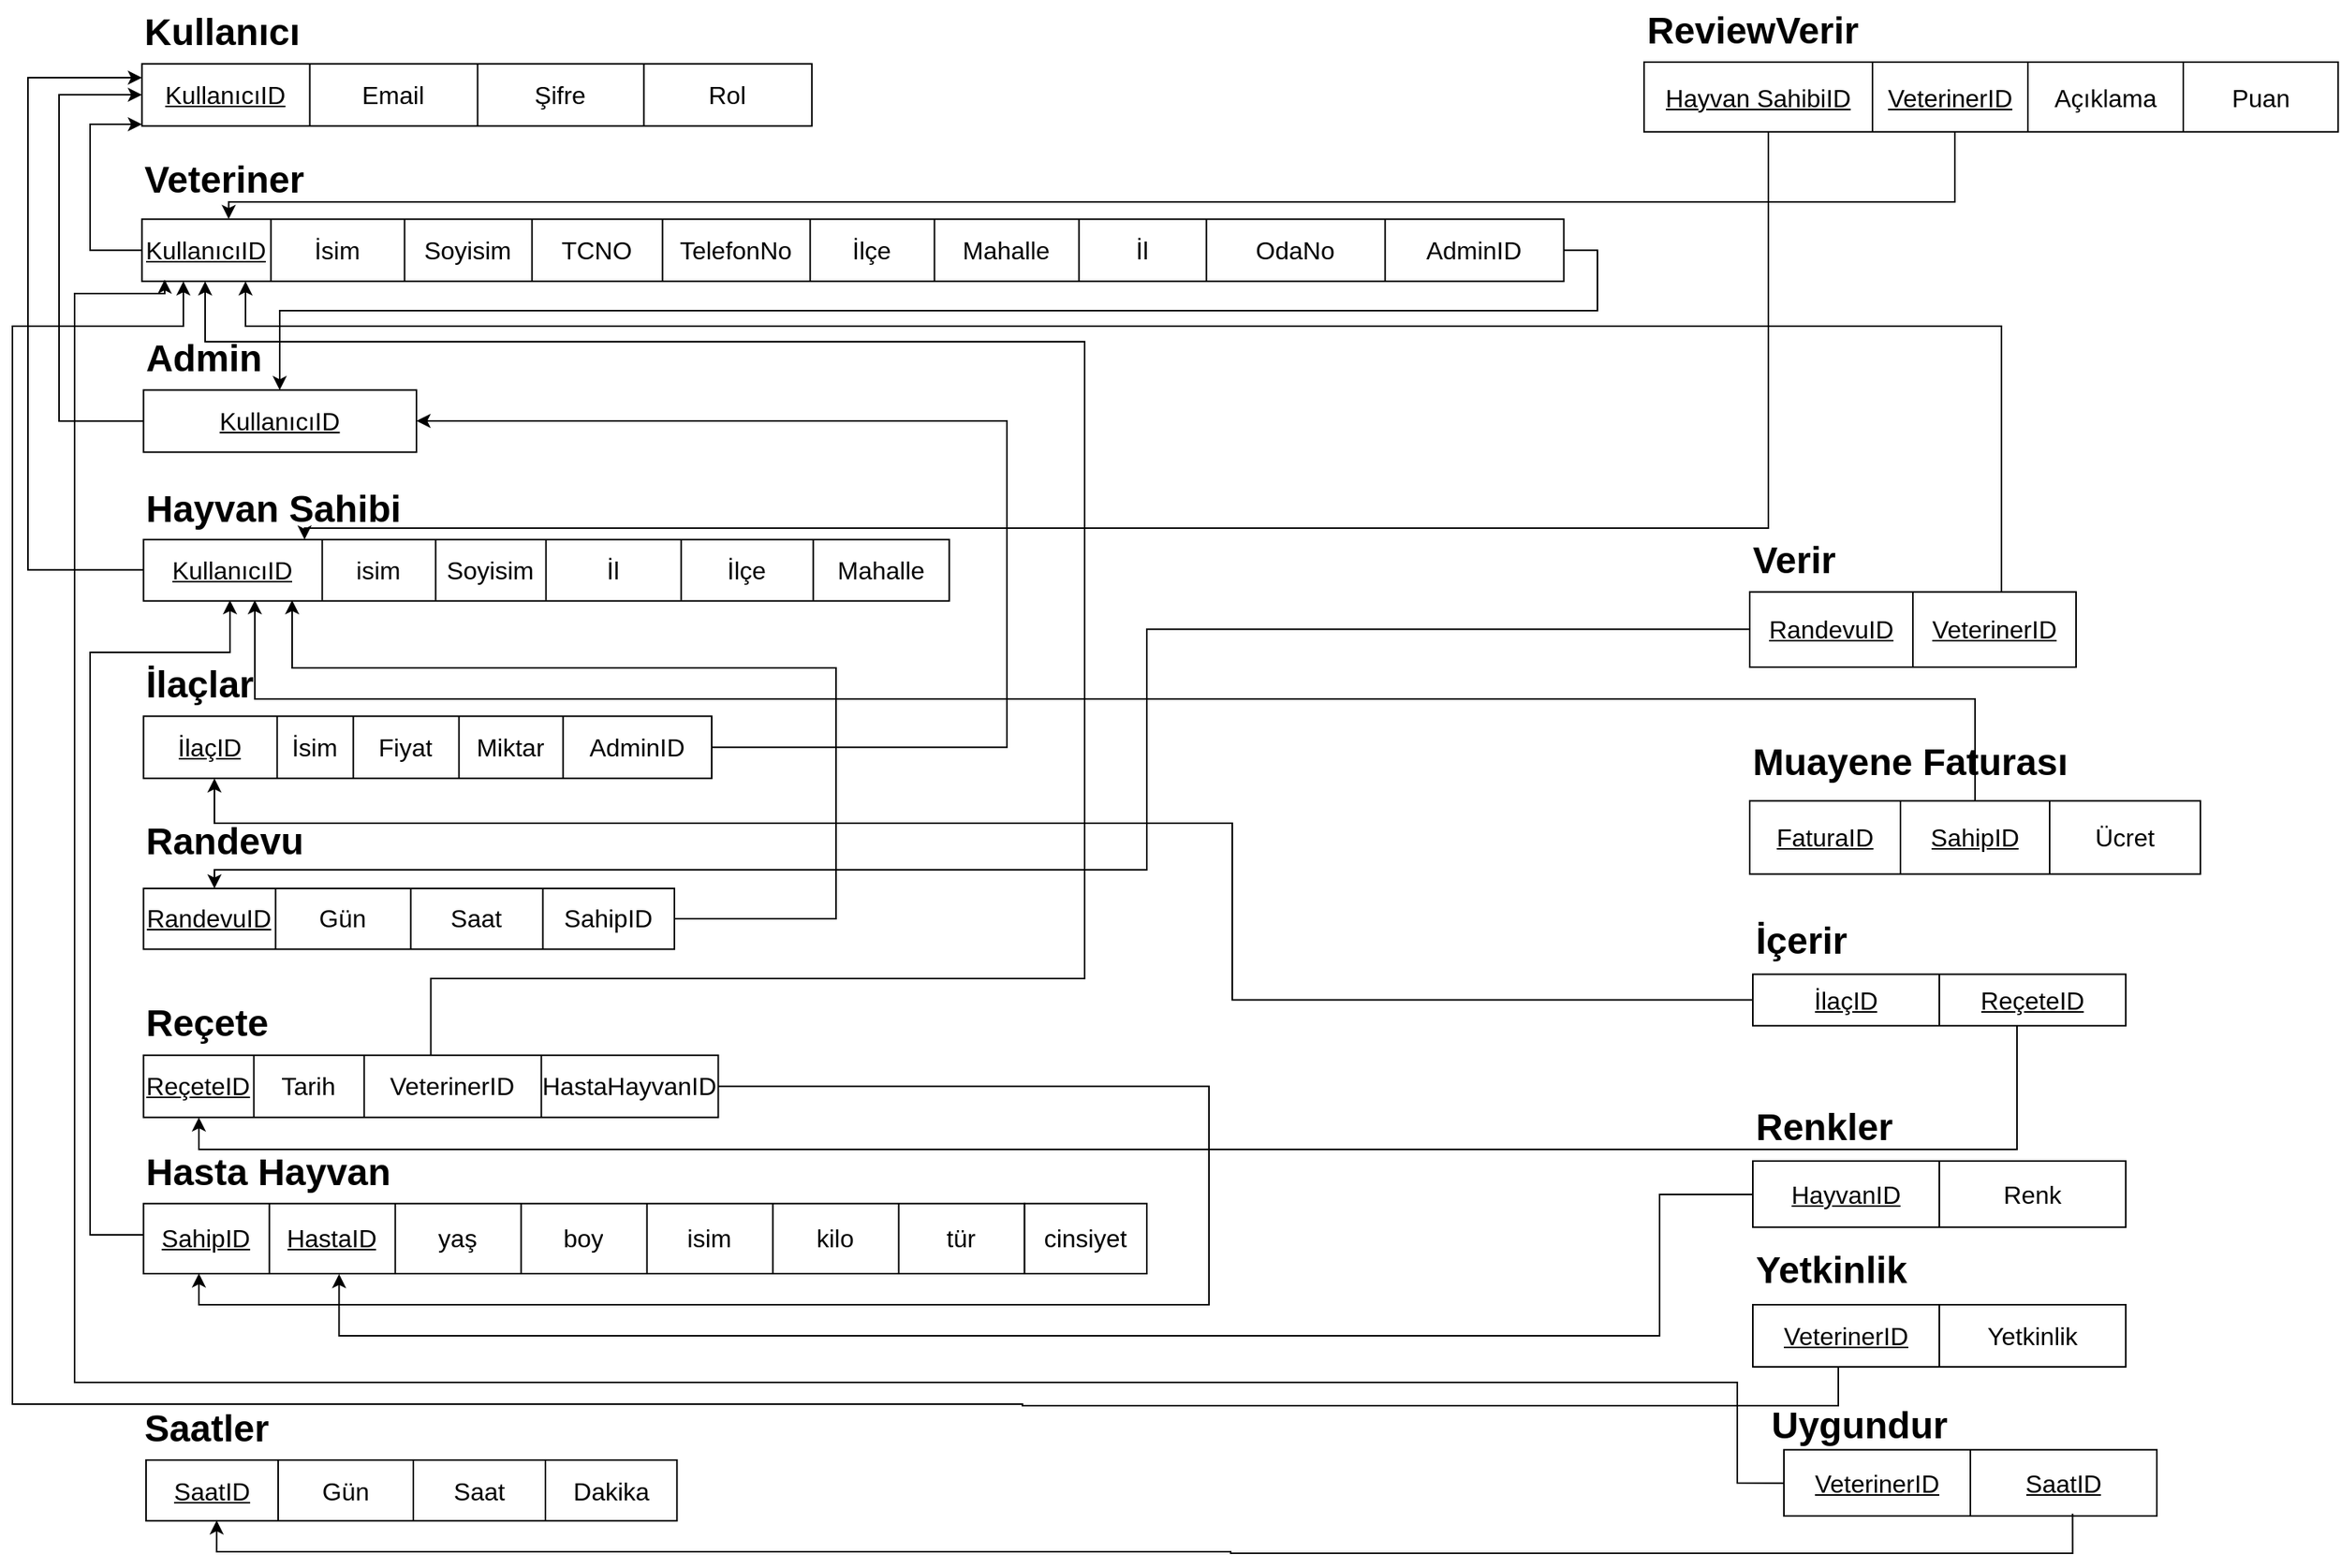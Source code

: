 <mxfile version="24.7.1" type="device">
  <diagram name="Sayfa -1" id="iIdAxhrUqE2dWAD3t3pk">
    <mxGraphModel dx="3915" dy="-450" grid="1" gridSize="10" guides="1" tooltips="1" connect="1" arrows="1" fold="1" page="1" pageScale="1" pageWidth="827" pageHeight="1169" math="0" shadow="0">
      <root>
        <mxCell id="0" />
        <mxCell id="1" parent="0" />
        <mxCell id="znCu8OPCR7CmUUYPl7pe-1" value="" style="group" parent="1" vertex="1" connectable="0">
          <mxGeometry x="-1656.66" y="1311.14" width="970" height="80" as="geometry" />
        </mxCell>
        <mxCell id="znCu8OPCR7CmUUYPl7pe-2" value="" style="shape=table;startSize=0;container=1;collapsible=0;childLayout=tableLayout;fontSize=16;" parent="znCu8OPCR7CmUUYPl7pe-1" vertex="1">
          <mxGeometry y="40" width="431.111" height="40" as="geometry" />
        </mxCell>
        <mxCell id="znCu8OPCR7CmUUYPl7pe-3" value="" style="shape=tableRow;horizontal=0;startSize=0;swimlaneHead=0;swimlaneBody=0;strokeColor=inherit;top=0;left=0;bottom=0;right=0;collapsible=0;dropTarget=0;fillColor=none;points=[[0,0.5],[1,0.5]];portConstraint=eastwest;fontSize=16;" parent="znCu8OPCR7CmUUYPl7pe-2" vertex="1">
          <mxGeometry width="431.111" height="40" as="geometry" />
        </mxCell>
        <mxCell id="znCu8OPCR7CmUUYPl7pe-4" value="&lt;font size=&quot;1&quot;&gt;&lt;span style=&quot;text-decoration-line: underline; font-size: 16px;&quot;&gt;KullanıcıID&lt;/span&gt;&lt;/font&gt;" style="shape=partialRectangle;html=1;whiteSpace=wrap;connectable=0;strokeColor=inherit;overflow=hidden;fillColor=none;top=0;left=0;bottom=0;right=0;pointerEvents=1;fontSize=16;" parent="znCu8OPCR7CmUUYPl7pe-3" vertex="1">
          <mxGeometry width="108" height="40" as="geometry">
            <mxRectangle width="108" height="40" as="alternateBounds" />
          </mxGeometry>
        </mxCell>
        <mxCell id="znCu8OPCR7CmUUYPl7pe-5" value="&lt;font style=&quot;font-size: 16px;&quot;&gt;Email&lt;/font&gt;" style="shape=partialRectangle;html=1;whiteSpace=wrap;connectable=0;strokeColor=inherit;overflow=hidden;fillColor=none;top=0;left=0;bottom=0;right=0;pointerEvents=1;fontSize=16;" parent="znCu8OPCR7CmUUYPl7pe-3" vertex="1">
          <mxGeometry x="108" width="108" height="40" as="geometry">
            <mxRectangle width="108" height="40" as="alternateBounds" />
          </mxGeometry>
        </mxCell>
        <mxCell id="znCu8OPCR7CmUUYPl7pe-6" value="&lt;font style=&quot;font-size: 16px;&quot;&gt;Şifre&lt;/font&gt;" style="shape=partialRectangle;html=1;whiteSpace=wrap;connectable=0;strokeColor=inherit;overflow=hidden;fillColor=none;top=0;left=0;bottom=0;right=0;pointerEvents=1;fontSize=16;" parent="znCu8OPCR7CmUUYPl7pe-3" vertex="1">
          <mxGeometry x="216" width="107" height="40" as="geometry">
            <mxRectangle width="107" height="40" as="alternateBounds" />
          </mxGeometry>
        </mxCell>
        <mxCell id="znCu8OPCR7CmUUYPl7pe-7" value="&lt;font style=&quot;font-size: 16px;&quot;&gt;Rol&lt;/font&gt;" style="shape=partialRectangle;html=1;whiteSpace=wrap;connectable=0;strokeColor=inherit;overflow=hidden;fillColor=none;top=0;left=0;bottom=0;right=0;pointerEvents=1;fontSize=16;" parent="znCu8OPCR7CmUUYPl7pe-3" vertex="1">
          <mxGeometry x="323" width="108" height="40" as="geometry">
            <mxRectangle width="108" height="40" as="alternateBounds" />
          </mxGeometry>
        </mxCell>
        <mxCell id="znCu8OPCR7CmUUYPl7pe-8" value="Kullanıcı" style="text;strokeColor=none;fillColor=none;html=1;fontSize=24;fontStyle=1;verticalAlign=middle;align=left;" parent="znCu8OPCR7CmUUYPl7pe-1" vertex="1">
          <mxGeometry width="179.63" height="40" as="geometry" />
        </mxCell>
        <mxCell id="znCu8OPCR7CmUUYPl7pe-9" value="" style="group" parent="1" vertex="1" connectable="0">
          <mxGeometry x="-1655.66" y="1618" width="560" height="88.73" as="geometry" />
        </mxCell>
        <mxCell id="znCu8OPCR7CmUUYPl7pe-10" value="" style="shape=table;startSize=0;container=1;collapsible=0;childLayout=tableLayout;fontSize=16;" parent="znCu8OPCR7CmUUYPl7pe-9" vertex="1">
          <mxGeometry y="39.436" width="518.519" height="39.436" as="geometry" />
        </mxCell>
        <mxCell id="znCu8OPCR7CmUUYPl7pe-11" value="" style="shape=tableRow;horizontal=0;startSize=0;swimlaneHead=0;swimlaneBody=0;strokeColor=inherit;top=0;left=0;bottom=0;right=0;collapsible=0;dropTarget=0;fillColor=none;points=[[0,0.5],[1,0.5]];portConstraint=eastwest;fontSize=16;" parent="znCu8OPCR7CmUUYPl7pe-10" vertex="1">
          <mxGeometry width="518.519" height="39" as="geometry" />
        </mxCell>
        <mxCell id="znCu8OPCR7CmUUYPl7pe-12" value="&lt;u&gt;KullanıcıID&lt;/u&gt;" style="shape=partialRectangle;html=1;whiteSpace=wrap;connectable=0;strokeColor=inherit;overflow=hidden;fillColor=none;top=0;left=0;bottom=0;right=0;pointerEvents=1;fontSize=16;" parent="znCu8OPCR7CmUUYPl7pe-11" vertex="1">
          <mxGeometry width="115" height="39" as="geometry">
            <mxRectangle width="115" height="39" as="alternateBounds" />
          </mxGeometry>
        </mxCell>
        <mxCell id="znCu8OPCR7CmUUYPl7pe-13" value="isim" style="shape=partialRectangle;html=1;whiteSpace=wrap;connectable=0;strokeColor=inherit;overflow=hidden;fillColor=none;top=0;left=0;bottom=0;right=0;pointerEvents=1;fontSize=16;" parent="znCu8OPCR7CmUUYPl7pe-11" vertex="1">
          <mxGeometry x="115" width="73" height="39" as="geometry">
            <mxRectangle width="73" height="39" as="alternateBounds" />
          </mxGeometry>
        </mxCell>
        <mxCell id="znCu8OPCR7CmUUYPl7pe-14" value="Soyisim" style="shape=partialRectangle;html=1;whiteSpace=wrap;connectable=0;strokeColor=inherit;overflow=hidden;fillColor=none;top=0;left=0;bottom=0;right=0;pointerEvents=1;fontSize=16;" parent="znCu8OPCR7CmUUYPl7pe-11" vertex="1">
          <mxGeometry x="188" width="71" height="39" as="geometry">
            <mxRectangle width="71" height="39" as="alternateBounds" />
          </mxGeometry>
        </mxCell>
        <mxCell id="znCu8OPCR7CmUUYPl7pe-15" value="İl" style="shape=partialRectangle;html=1;whiteSpace=wrap;connectable=0;strokeColor=inherit;overflow=hidden;fillColor=none;top=0;left=0;bottom=0;right=0;pointerEvents=1;fontSize=16;" parent="znCu8OPCR7CmUUYPl7pe-11" vertex="1">
          <mxGeometry x="259" width="87" height="39" as="geometry">
            <mxRectangle width="87" height="39" as="alternateBounds" />
          </mxGeometry>
        </mxCell>
        <mxCell id="znCu8OPCR7CmUUYPl7pe-16" value="İlçe" style="shape=partialRectangle;html=1;whiteSpace=wrap;connectable=0;strokeColor=inherit;overflow=hidden;fillColor=none;top=0;left=0;bottom=0;right=0;pointerEvents=1;fontSize=16;" parent="znCu8OPCR7CmUUYPl7pe-11" vertex="1">
          <mxGeometry x="346" width="85" height="39" as="geometry">
            <mxRectangle width="85" height="39" as="alternateBounds" />
          </mxGeometry>
        </mxCell>
        <mxCell id="znCu8OPCR7CmUUYPl7pe-17" value="Mahalle" style="shape=partialRectangle;html=1;whiteSpace=wrap;connectable=0;strokeColor=inherit;overflow=hidden;fillColor=none;top=0;left=0;bottom=0;right=0;pointerEvents=1;fontSize=16;" parent="znCu8OPCR7CmUUYPl7pe-11" vertex="1">
          <mxGeometry x="431" width="88" height="39" as="geometry">
            <mxRectangle width="88" height="39" as="alternateBounds" />
          </mxGeometry>
        </mxCell>
        <mxCell id="znCu8OPCR7CmUUYPl7pe-18" value="Hayvan Sahibi" style="text;strokeColor=none;fillColor=none;html=1;fontSize=24;fontStyle=1;verticalAlign=middle;align=left;" parent="znCu8OPCR7CmUUYPl7pe-9" vertex="1">
          <mxGeometry width="103.704" height="39.436" as="geometry" />
        </mxCell>
        <mxCell id="znCu8OPCR7CmUUYPl7pe-19" value="" style="group" parent="1" vertex="1" connectable="0">
          <mxGeometry x="-1656.66" y="1441.14" width="800" height="90" as="geometry" />
        </mxCell>
        <mxCell id="znCu8OPCR7CmUUYPl7pe-20" value="" style="shape=table;startSize=0;container=1;collapsible=0;childLayout=tableLayout;fontSize=16;" parent="znCu8OPCR7CmUUYPl7pe-19" vertex="1">
          <mxGeometry y="10" width="915" height="40" as="geometry" />
        </mxCell>
        <mxCell id="znCu8OPCR7CmUUYPl7pe-21" value="" style="shape=tableRow;horizontal=0;startSize=0;swimlaneHead=0;swimlaneBody=0;strokeColor=inherit;top=0;left=0;bottom=0;right=0;collapsible=0;dropTarget=0;fillColor=none;points=[[0,0.5],[1,0.5]];portConstraint=eastwest;fontSize=16;" parent="znCu8OPCR7CmUUYPl7pe-20" vertex="1">
          <mxGeometry width="915" height="40" as="geometry" />
        </mxCell>
        <mxCell id="znCu8OPCR7CmUUYPl7pe-22" value="&lt;u&gt;KullanıcıID&lt;/u&gt;" style="shape=partialRectangle;html=1;whiteSpace=wrap;connectable=0;strokeColor=inherit;overflow=hidden;fillColor=none;top=0;left=0;bottom=0;right=0;pointerEvents=1;fontSize=16;" parent="znCu8OPCR7CmUUYPl7pe-21" vertex="1">
          <mxGeometry width="83" height="40" as="geometry">
            <mxRectangle width="83" height="40" as="alternateBounds" />
          </mxGeometry>
        </mxCell>
        <mxCell id="znCu8OPCR7CmUUYPl7pe-23" value="İsim" style="shape=partialRectangle;html=1;whiteSpace=wrap;connectable=0;strokeColor=inherit;overflow=hidden;fillColor=none;top=0;left=0;bottom=0;right=0;pointerEvents=1;fontSize=16;" parent="znCu8OPCR7CmUUYPl7pe-21" vertex="1">
          <mxGeometry x="83" width="86" height="40" as="geometry">
            <mxRectangle width="86" height="40" as="alternateBounds" />
          </mxGeometry>
        </mxCell>
        <mxCell id="znCu8OPCR7CmUUYPl7pe-24" value="Soyisim" style="shape=partialRectangle;html=1;whiteSpace=wrap;connectable=0;strokeColor=inherit;overflow=hidden;fillColor=none;top=0;left=0;bottom=0;right=0;pointerEvents=1;fontSize=16;" parent="znCu8OPCR7CmUUYPl7pe-21" vertex="1">
          <mxGeometry x="169" width="82" height="40" as="geometry">
            <mxRectangle width="82" height="40" as="alternateBounds" />
          </mxGeometry>
        </mxCell>
        <mxCell id="znCu8OPCR7CmUUYPl7pe-25" value="TCNO" style="shape=partialRectangle;html=1;whiteSpace=wrap;connectable=0;strokeColor=inherit;overflow=hidden;fillColor=none;top=0;left=0;bottom=0;right=0;pointerEvents=1;fontSize=16;" parent="znCu8OPCR7CmUUYPl7pe-21" vertex="1">
          <mxGeometry x="251" width="84" height="40" as="geometry">
            <mxRectangle width="84" height="40" as="alternateBounds" />
          </mxGeometry>
        </mxCell>
        <mxCell id="znCu8OPCR7CmUUYPl7pe-26" value="TelefonNo" style="shape=partialRectangle;html=1;whiteSpace=wrap;connectable=0;strokeColor=inherit;overflow=hidden;fillColor=none;top=0;left=0;bottom=0;right=0;pointerEvents=1;fontSize=16;" parent="znCu8OPCR7CmUUYPl7pe-21" vertex="1">
          <mxGeometry x="335" width="95" height="40" as="geometry">
            <mxRectangle width="95" height="40" as="alternateBounds" />
          </mxGeometry>
        </mxCell>
        <mxCell id="znCu8OPCR7CmUUYPl7pe-27" value="İlçe" style="shape=partialRectangle;html=1;whiteSpace=wrap;connectable=0;strokeColor=inherit;overflow=hidden;fillColor=none;top=0;left=0;bottom=0;right=0;pointerEvents=1;fontSize=16;" parent="znCu8OPCR7CmUUYPl7pe-21" vertex="1">
          <mxGeometry x="430" width="80" height="40" as="geometry">
            <mxRectangle width="80" height="40" as="alternateBounds" />
          </mxGeometry>
        </mxCell>
        <mxCell id="znCu8OPCR7CmUUYPl7pe-28" value="Mahalle" style="shape=partialRectangle;html=1;whiteSpace=wrap;connectable=0;strokeColor=inherit;overflow=hidden;fillColor=none;top=0;left=0;bottom=0;right=0;pointerEvents=1;fontSize=16;" parent="znCu8OPCR7CmUUYPl7pe-21" vertex="1">
          <mxGeometry x="510" width="93" height="40" as="geometry">
            <mxRectangle width="93" height="40" as="alternateBounds" />
          </mxGeometry>
        </mxCell>
        <mxCell id="znCu8OPCR7CmUUYPl7pe-29" value="İl" style="shape=partialRectangle;html=1;whiteSpace=wrap;connectable=0;strokeColor=inherit;overflow=hidden;fillColor=none;top=0;left=0;bottom=0;right=0;pointerEvents=1;fontSize=16;" parent="znCu8OPCR7CmUUYPl7pe-21" vertex="1">
          <mxGeometry x="603" width="82" height="40" as="geometry">
            <mxRectangle width="82" height="40" as="alternateBounds" />
          </mxGeometry>
        </mxCell>
        <mxCell id="znCu8OPCR7CmUUYPl7pe-30" value="OdaNo" style="shape=partialRectangle;html=1;whiteSpace=wrap;connectable=0;strokeColor=inherit;overflow=hidden;fillColor=none;top=0;left=0;bottom=0;right=0;pointerEvents=1;fontSize=16;" parent="znCu8OPCR7CmUUYPl7pe-21" vertex="1">
          <mxGeometry x="685" width="115" height="40" as="geometry">
            <mxRectangle width="115" height="40" as="alternateBounds" />
          </mxGeometry>
        </mxCell>
        <mxCell id="znCu8OPCR7CmUUYPl7pe-31" value="AdminID" style="shape=partialRectangle;html=1;whiteSpace=wrap;connectable=0;strokeColor=inherit;overflow=hidden;fillColor=none;top=0;left=0;bottom=0;right=0;pointerEvents=1;fontSize=16;" parent="znCu8OPCR7CmUUYPl7pe-21" vertex="1">
          <mxGeometry x="800" width="115" height="40" as="geometry">
            <mxRectangle width="115" height="40" as="alternateBounds" />
          </mxGeometry>
        </mxCell>
        <mxCell id="znCu8OPCR7CmUUYPl7pe-32" value="Veteriner" style="text;strokeColor=none;fillColor=none;html=1;fontSize=24;fontStyle=1;verticalAlign=middle;align=left;" parent="znCu8OPCR7CmUUYPl7pe-19" vertex="1">
          <mxGeometry y="-35" width="111.335" height="40" as="geometry" />
        </mxCell>
        <mxCell id="znCu8OPCR7CmUUYPl7pe-33" value="" style="shape=table;startSize=0;container=1;collapsible=0;childLayout=tableLayout;fontSize=16;" parent="1" vertex="1">
          <mxGeometry x="-690.005" y="1350" width="446.671" height="44.92" as="geometry" />
        </mxCell>
        <mxCell id="znCu8OPCR7CmUUYPl7pe-34" value="" style="shape=tableRow;horizontal=0;startSize=0;swimlaneHead=0;swimlaneBody=0;strokeColor=inherit;top=0;left=0;bottom=0;right=0;collapsible=0;dropTarget=0;fillColor=none;points=[[0,0.5],[1,0.5]];portConstraint=eastwest;fontSize=16;" parent="znCu8OPCR7CmUUYPl7pe-33" vertex="1">
          <mxGeometry width="446.671" height="45" as="geometry" />
        </mxCell>
        <mxCell id="znCu8OPCR7CmUUYPl7pe-35" value="&lt;font style=&quot;font-size: 16px;&quot;&gt;&lt;u&gt;Hayvan SahibiID&lt;/u&gt;&lt;br&gt;&lt;/font&gt;" style="shape=partialRectangle;html=1;whiteSpace=wrap;connectable=0;strokeColor=inherit;overflow=hidden;fillColor=none;top=0;left=0;bottom=0;right=0;pointerEvents=1;fontSize=16;" parent="znCu8OPCR7CmUUYPl7pe-34" vertex="1">
          <mxGeometry width="147" height="45" as="geometry">
            <mxRectangle width="147" height="45" as="alternateBounds" />
          </mxGeometry>
        </mxCell>
        <mxCell id="znCu8OPCR7CmUUYPl7pe-36" value="&lt;u&gt;VeterinerID&lt;/u&gt;" style="shape=partialRectangle;html=1;whiteSpace=wrap;connectable=0;strokeColor=inherit;overflow=hidden;fillColor=none;top=0;left=0;bottom=0;right=0;pointerEvents=1;fontSize=16;" parent="znCu8OPCR7CmUUYPl7pe-34" vertex="1">
          <mxGeometry x="147" width="100" height="45" as="geometry">
            <mxRectangle width="100" height="45" as="alternateBounds" />
          </mxGeometry>
        </mxCell>
        <mxCell id="znCu8OPCR7CmUUYPl7pe-37" value="&lt;font style=&quot;font-size: 16px;&quot;&gt;Açıklama&lt;/font&gt;" style="shape=partialRectangle;html=1;whiteSpace=wrap;connectable=0;strokeColor=inherit;overflow=hidden;fillColor=none;top=0;left=0;bottom=0;right=0;pointerEvents=1;fontSize=16;" parent="znCu8OPCR7CmUUYPl7pe-34" vertex="1">
          <mxGeometry x="247" width="100" height="45" as="geometry">
            <mxRectangle width="100" height="45" as="alternateBounds" />
          </mxGeometry>
        </mxCell>
        <mxCell id="znCu8OPCR7CmUUYPl7pe-38" value="&lt;font style=&quot;font-size: 16px;&quot;&gt;Puan&lt;/font&gt;" style="shape=partialRectangle;html=1;whiteSpace=wrap;connectable=0;strokeColor=inherit;overflow=hidden;fillColor=none;top=0;left=0;bottom=0;right=0;pointerEvents=1;fontSize=16;" parent="znCu8OPCR7CmUUYPl7pe-34" vertex="1">
          <mxGeometry x="347" width="100" height="45" as="geometry">
            <mxRectangle width="100" height="45" as="alternateBounds" />
          </mxGeometry>
        </mxCell>
        <mxCell id="znCu8OPCR7CmUUYPl7pe-39" value="ReviewVerir" style="text;strokeColor=none;fillColor=none;html=1;fontSize=24;fontStyle=1;verticalAlign=middle;align=left;" parent="1" vertex="1">
          <mxGeometry x="-690.005" y="1310" width="164.815" height="40" as="geometry" />
        </mxCell>
        <mxCell id="znCu8OPCR7CmUUYPl7pe-40" value="" style="shape=table;startSize=0;container=1;collapsible=0;childLayout=tableLayout;fontSize=16;" parent="1" vertex="1">
          <mxGeometry x="-622" y="1691.14" width="210" height="48.36" as="geometry" />
        </mxCell>
        <mxCell id="znCu8OPCR7CmUUYPl7pe-41" value="" style="shape=tableRow;horizontal=0;startSize=0;swimlaneHead=0;swimlaneBody=0;strokeColor=inherit;top=0;left=0;bottom=0;right=0;collapsible=0;dropTarget=0;fillColor=none;points=[[0,0.5],[1,0.5]];portConstraint=eastwest;fontSize=16;" parent="znCu8OPCR7CmUUYPl7pe-40" vertex="1">
          <mxGeometry width="210" height="48" as="geometry" />
        </mxCell>
        <mxCell id="znCu8OPCR7CmUUYPl7pe-42" value="&lt;u&gt;&lt;span style=&quot;&quot;&gt;&lt;font style=&quot;font-size: 16px;&quot;&gt;RandevuID&lt;/font&gt;&lt;/span&gt;&lt;/u&gt;" style="shape=partialRectangle;html=1;whiteSpace=wrap;connectable=0;strokeColor=inherit;overflow=hidden;fillColor=none;top=0;left=0;bottom=0;right=0;pointerEvents=1;fontSize=16;" parent="znCu8OPCR7CmUUYPl7pe-41" vertex="1">
          <mxGeometry width="105" height="48" as="geometry">
            <mxRectangle width="105" height="48" as="alternateBounds" />
          </mxGeometry>
        </mxCell>
        <mxCell id="znCu8OPCR7CmUUYPl7pe-43" value="&lt;div&gt;&lt;span style=&quot;text-decoration-line: underline;&quot;&gt;&lt;font style=&quot;font-size: 16px;&quot;&gt;VeterinerID&lt;/font&gt;&lt;/span&gt;&lt;/div&gt;" style="shape=partialRectangle;html=1;whiteSpace=wrap;connectable=0;strokeColor=inherit;overflow=hidden;fillColor=none;top=0;left=0;bottom=0;right=0;pointerEvents=1;fontSize=16;" parent="znCu8OPCR7CmUUYPl7pe-41" vertex="1">
          <mxGeometry x="105" width="105" height="48" as="geometry">
            <mxRectangle width="105" height="48" as="alternateBounds" />
          </mxGeometry>
        </mxCell>
        <mxCell id="znCu8OPCR7CmUUYPl7pe-44" value="Verir" style="text;strokeColor=none;fillColor=none;html=1;fontSize=24;fontStyle=1;verticalAlign=middle;align=left;" parent="1" vertex="1">
          <mxGeometry x="-622" y="1651.14" width="100" height="40" as="geometry" />
        </mxCell>
        <mxCell id="znCu8OPCR7CmUUYPl7pe-45" value="" style="shape=table;startSize=0;container=1;collapsible=0;childLayout=tableLayout;fontSize=16;" parent="1" vertex="1">
          <mxGeometry x="-622" y="1825.61" width="290" height="47.17" as="geometry" />
        </mxCell>
        <mxCell id="znCu8OPCR7CmUUYPl7pe-46" value="" style="shape=tableRow;horizontal=0;startSize=0;swimlaneHead=0;swimlaneBody=0;strokeColor=inherit;top=0;left=0;bottom=0;right=0;collapsible=0;dropTarget=0;fillColor=none;points=[[0,0.5],[1,0.5]];portConstraint=eastwest;fontSize=16;" parent="znCu8OPCR7CmUUYPl7pe-45" vertex="1">
          <mxGeometry width="290" height="47" as="geometry" />
        </mxCell>
        <mxCell id="znCu8OPCR7CmUUYPl7pe-47" value="&lt;u&gt;FaturaID&lt;/u&gt;" style="shape=partialRectangle;html=1;whiteSpace=wrap;connectable=0;strokeColor=inherit;overflow=hidden;fillColor=none;top=0;left=0;bottom=0;right=0;pointerEvents=1;fontSize=16;" parent="znCu8OPCR7CmUUYPl7pe-46" vertex="1">
          <mxGeometry width="97" height="47" as="geometry">
            <mxRectangle width="97" height="47" as="alternateBounds" />
          </mxGeometry>
        </mxCell>
        <mxCell id="znCu8OPCR7CmUUYPl7pe-48" value="&lt;u&gt;SahipID&lt;/u&gt;" style="shape=partialRectangle;html=1;whiteSpace=wrap;connectable=0;strokeColor=inherit;overflow=hidden;fillColor=none;top=0;left=0;bottom=0;right=0;pointerEvents=1;fontSize=16;" parent="znCu8OPCR7CmUUYPl7pe-46" vertex="1">
          <mxGeometry x="97" width="96" height="47" as="geometry">
            <mxRectangle width="96" height="47" as="alternateBounds" />
          </mxGeometry>
        </mxCell>
        <mxCell id="znCu8OPCR7CmUUYPl7pe-49" value="Ücret" style="shape=partialRectangle;html=1;whiteSpace=wrap;connectable=0;strokeColor=inherit;overflow=hidden;fillColor=none;top=0;left=0;bottom=0;right=0;pointerEvents=1;fontSize=16;" parent="znCu8OPCR7CmUUYPl7pe-46" vertex="1">
          <mxGeometry x="193" width="97" height="47" as="geometry">
            <mxRectangle width="97" height="47" as="alternateBounds" />
          </mxGeometry>
        </mxCell>
        <mxCell id="znCu8OPCR7CmUUYPl7pe-50" value="&lt;div&gt;Muayene Faturası&lt;/div&gt;" style="text;strokeColor=none;fillColor=none;html=1;fontSize=24;fontStyle=1;verticalAlign=middle;align=left;" parent="1" vertex="1">
          <mxGeometry x="-622" y="1781.14" width="100" height="40" as="geometry" />
        </mxCell>
        <mxCell id="znCu8OPCR7CmUUYPl7pe-51" value="" style="group" parent="1" vertex="1" connectable="0">
          <mxGeometry x="-1655.66" y="1731.14" width="540" height="80" as="geometry" />
        </mxCell>
        <mxCell id="znCu8OPCR7CmUUYPl7pe-52" value="" style="shape=table;startSize=0;container=1;collapsible=0;childLayout=tableLayout;fontSize=16;" parent="znCu8OPCR7CmUUYPl7pe-51" vertex="1">
          <mxGeometry y="40" width="365.66" height="40" as="geometry" />
        </mxCell>
        <mxCell id="znCu8OPCR7CmUUYPl7pe-53" value="" style="shape=tableRow;horizontal=0;startSize=0;swimlaneHead=0;swimlaneBody=0;strokeColor=inherit;top=0;left=0;bottom=0;right=0;collapsible=0;dropTarget=0;fillColor=none;points=[[0,0.5],[1,0.5]];portConstraint=eastwest;fontSize=16;" parent="znCu8OPCR7CmUUYPl7pe-52" vertex="1">
          <mxGeometry width="365.66" height="40" as="geometry" />
        </mxCell>
        <mxCell id="znCu8OPCR7CmUUYPl7pe-54" value="&lt;u&gt;&lt;span style=&quot;&quot;&gt;&lt;font style=&quot;font-size: 16px;&quot;&gt;İlaçID&lt;/font&gt;&lt;/span&gt;&lt;/u&gt;" style="shape=partialRectangle;html=1;whiteSpace=wrap;connectable=0;strokeColor=inherit;overflow=hidden;fillColor=none;top=0;left=0;bottom=0;right=0;pointerEvents=1;fontSize=16;" parent="znCu8OPCR7CmUUYPl7pe-53" vertex="1">
          <mxGeometry width="86" height="40" as="geometry">
            <mxRectangle width="86" height="40" as="alternateBounds" />
          </mxGeometry>
        </mxCell>
        <mxCell id="znCu8OPCR7CmUUYPl7pe-55" value="&lt;font style=&quot;font-size: 16px;&quot;&gt;İsim&lt;/font&gt;" style="shape=partialRectangle;html=1;whiteSpace=wrap;connectable=0;strokeColor=inherit;overflow=hidden;fillColor=none;top=0;left=0;bottom=0;right=0;pointerEvents=1;fontSize=16;" parent="znCu8OPCR7CmUUYPl7pe-53" vertex="1">
          <mxGeometry x="86" width="49" height="40" as="geometry">
            <mxRectangle width="49" height="40" as="alternateBounds" />
          </mxGeometry>
        </mxCell>
        <mxCell id="znCu8OPCR7CmUUYPl7pe-56" value="&lt;font style=&quot;font-size: 16px;&quot;&gt;Fiyat&lt;/font&gt;" style="shape=partialRectangle;html=1;whiteSpace=wrap;connectable=0;strokeColor=inherit;overflow=hidden;fillColor=none;top=0;left=0;bottom=0;right=0;pointerEvents=1;fontSize=16;" parent="znCu8OPCR7CmUUYPl7pe-53" vertex="1">
          <mxGeometry x="135" width="68" height="40" as="geometry">
            <mxRectangle width="68" height="40" as="alternateBounds" />
          </mxGeometry>
        </mxCell>
        <mxCell id="znCu8OPCR7CmUUYPl7pe-57" value="&lt;div&gt;Miktar&lt;/div&gt;" style="shape=partialRectangle;html=1;whiteSpace=wrap;connectable=0;strokeColor=inherit;overflow=hidden;fillColor=none;top=0;left=0;bottom=0;right=0;pointerEvents=1;fontSize=16;" parent="znCu8OPCR7CmUUYPl7pe-53" vertex="1">
          <mxGeometry x="203" width="67" height="40" as="geometry">
            <mxRectangle width="67" height="40" as="alternateBounds" />
          </mxGeometry>
        </mxCell>
        <mxCell id="znCu8OPCR7CmUUYPl7pe-58" value="AdminID" style="shape=partialRectangle;html=1;whiteSpace=wrap;connectable=0;strokeColor=inherit;overflow=hidden;fillColor=none;top=0;left=0;bottom=0;right=0;pointerEvents=1;fontSize=16;" parent="znCu8OPCR7CmUUYPl7pe-53" vertex="1">
          <mxGeometry x="270" width="96" height="40" as="geometry">
            <mxRectangle width="96" height="40" as="alternateBounds" />
          </mxGeometry>
        </mxCell>
        <mxCell id="znCu8OPCR7CmUUYPl7pe-59" value="İlaçlar" style="text;strokeColor=none;fillColor=none;html=1;fontSize=24;fontStyle=1;verticalAlign=middle;align=left;" parent="znCu8OPCR7CmUUYPl7pe-51" vertex="1">
          <mxGeometry width="100" height="40" as="geometry" />
        </mxCell>
        <mxCell id="znCu8OPCR7CmUUYPl7pe-60" value="Admin" style="text;strokeColor=none;fillColor=none;html=1;fontSize=24;fontStyle=1;verticalAlign=middle;align=left;" parent="1" vertex="1">
          <mxGeometry x="-1655.66" y="1520.86" width="187.037" height="40" as="geometry" />
        </mxCell>
        <mxCell id="znCu8OPCR7CmUUYPl7pe-61" value="" style="shape=table;startSize=0;container=1;collapsible=0;childLayout=tableLayout;fontSize=16;" parent="1" vertex="1">
          <mxGeometry x="-1655.663" y="1881.96" width="341.667" height="39.18" as="geometry" />
        </mxCell>
        <mxCell id="znCu8OPCR7CmUUYPl7pe-62" value="" style="shape=tableRow;horizontal=0;startSize=0;swimlaneHead=0;swimlaneBody=0;strokeColor=inherit;top=0;left=0;bottom=0;right=0;collapsible=0;dropTarget=0;fillColor=none;points=[[0,0.5],[1,0.5]];portConstraint=eastwest;fontSize=16;" parent="znCu8OPCR7CmUUYPl7pe-61" vertex="1">
          <mxGeometry width="341.667" height="39" as="geometry" />
        </mxCell>
        <mxCell id="znCu8OPCR7CmUUYPl7pe-63" value="&lt;u&gt;RandevuID&lt;/u&gt;" style="shape=partialRectangle;html=1;whiteSpace=wrap;connectable=0;strokeColor=inherit;overflow=hidden;fillColor=none;top=0;left=0;bottom=0;right=0;pointerEvents=1;fontSize=16;" parent="znCu8OPCR7CmUUYPl7pe-62" vertex="1">
          <mxGeometry width="85" height="39" as="geometry">
            <mxRectangle width="85" height="39" as="alternateBounds" />
          </mxGeometry>
        </mxCell>
        <mxCell id="znCu8OPCR7CmUUYPl7pe-64" value="Gün" style="shape=partialRectangle;html=1;whiteSpace=wrap;connectable=0;strokeColor=inherit;overflow=hidden;fillColor=none;top=0;left=0;bottom=0;right=0;pointerEvents=1;fontSize=16;" parent="znCu8OPCR7CmUUYPl7pe-62" vertex="1">
          <mxGeometry x="85" width="87" height="39" as="geometry">
            <mxRectangle width="87" height="39" as="alternateBounds" />
          </mxGeometry>
        </mxCell>
        <mxCell id="znCu8OPCR7CmUUYPl7pe-65" value="Saat" style="shape=partialRectangle;html=1;whiteSpace=wrap;connectable=0;strokeColor=inherit;overflow=hidden;fillColor=none;top=0;left=0;bottom=0;right=0;pointerEvents=1;fontSize=16;" parent="znCu8OPCR7CmUUYPl7pe-62" vertex="1">
          <mxGeometry x="172" width="85" height="39" as="geometry">
            <mxRectangle width="85" height="39" as="alternateBounds" />
          </mxGeometry>
        </mxCell>
        <mxCell id="znCu8OPCR7CmUUYPl7pe-66" value="SahipID" style="shape=partialRectangle;html=1;whiteSpace=wrap;connectable=0;strokeColor=inherit;overflow=hidden;fillColor=none;top=0;left=0;bottom=0;right=0;pointerEvents=1;fontSize=16;" parent="znCu8OPCR7CmUUYPl7pe-62" vertex="1">
          <mxGeometry x="257" width="85" height="39" as="geometry">
            <mxRectangle width="85" height="39" as="alternateBounds" />
          </mxGeometry>
        </mxCell>
        <mxCell id="znCu8OPCR7CmUUYPl7pe-67" value="&lt;div&gt;Randevu&lt;/div&gt;" style="text;strokeColor=none;fillColor=none;html=1;fontSize=24;fontStyle=1;verticalAlign=middle;align=left;" parent="1" vertex="1">
          <mxGeometry x="-1655.663" y="1831.96" width="142.593" height="39.18" as="geometry" />
        </mxCell>
        <mxCell id="znCu8OPCR7CmUUYPl7pe-68" value="" style="shape=table;startSize=0;container=1;collapsible=0;childLayout=tableLayout;fontSize=16;" parent="1" vertex="1">
          <mxGeometry x="-1655.66" y="1561.14" width="175.66" height="40" as="geometry" />
        </mxCell>
        <mxCell id="znCu8OPCR7CmUUYPl7pe-69" value="" style="shape=tableRow;horizontal=0;startSize=0;swimlaneHead=0;swimlaneBody=0;strokeColor=inherit;top=0;left=0;bottom=0;right=0;collapsible=0;dropTarget=0;fillColor=none;points=[[0,0.5],[1,0.5]];portConstraint=eastwest;fontSize=16;" parent="znCu8OPCR7CmUUYPl7pe-68" vertex="1">
          <mxGeometry width="175.66" height="40" as="geometry" />
        </mxCell>
        <mxCell id="znCu8OPCR7CmUUYPl7pe-70" value="&lt;u&gt;KullanıcıID&lt;/u&gt;" style="shape=partialRectangle;html=1;whiteSpace=wrap;connectable=0;strokeColor=inherit;overflow=hidden;fillColor=none;top=0;left=0;bottom=0;right=0;pointerEvents=1;fontSize=16;" parent="znCu8OPCR7CmUUYPl7pe-69" vertex="1">
          <mxGeometry width="176" height="40" as="geometry">
            <mxRectangle width="176" height="40" as="alternateBounds" />
          </mxGeometry>
        </mxCell>
        <mxCell id="znCu8OPCR7CmUUYPl7pe-71" value="" style="group" parent="1" connectable="0" vertex="1">
          <mxGeometry x="-1655.66" y="1949.42" width="640" height="80" as="geometry" />
        </mxCell>
        <mxCell id="znCu8OPCR7CmUUYPl7pe-72" value="" style="shape=table;startSize=0;container=1;collapsible=0;childLayout=tableLayout;fontSize=16;" parent="znCu8OPCR7CmUUYPl7pe-71" vertex="1">
          <mxGeometry y="40" width="369.882" height="40" as="geometry" />
        </mxCell>
        <mxCell id="znCu8OPCR7CmUUYPl7pe-73" value="" style="shape=tableRow;horizontal=0;startSize=0;swimlaneHead=0;swimlaneBody=0;strokeColor=inherit;top=0;left=0;bottom=0;right=0;collapsible=0;dropTarget=0;fillColor=none;points=[[0,0.5],[1,0.5]];portConstraint=eastwest;fontSize=16;" parent="znCu8OPCR7CmUUYPl7pe-72" vertex="1">
          <mxGeometry width="369.882" height="40" as="geometry" />
        </mxCell>
        <mxCell id="znCu8OPCR7CmUUYPl7pe-74" value="&lt;u&gt;ReçeteID&lt;/u&gt;" style="shape=partialRectangle;html=1;whiteSpace=wrap;connectable=0;strokeColor=inherit;overflow=hidden;fillColor=none;top=0;left=0;bottom=0;right=0;pointerEvents=1;fontSize=16;" parent="znCu8OPCR7CmUUYPl7pe-73" vertex="1">
          <mxGeometry width="71" height="40" as="geometry">
            <mxRectangle width="71" height="40" as="alternateBounds" />
          </mxGeometry>
        </mxCell>
        <mxCell id="znCu8OPCR7CmUUYPl7pe-75" value="Tarih" style="shape=partialRectangle;html=1;whiteSpace=wrap;connectable=0;strokeColor=inherit;overflow=hidden;fillColor=none;top=0;left=0;bottom=0;right=0;pointerEvents=1;fontSize=16;" parent="znCu8OPCR7CmUUYPl7pe-73" vertex="1">
          <mxGeometry x="71" width="71" height="40" as="geometry">
            <mxRectangle width="71" height="40" as="alternateBounds" />
          </mxGeometry>
        </mxCell>
        <mxCell id="znCu8OPCR7CmUUYPl7pe-76" value="VeterinerID" style="shape=partialRectangle;html=1;whiteSpace=wrap;connectable=0;strokeColor=inherit;overflow=hidden;fillColor=none;top=0;left=0;bottom=0;right=0;pointerEvents=1;fontSize=16;" parent="znCu8OPCR7CmUUYPl7pe-73" vertex="1">
          <mxGeometry x="142" width="114" height="40" as="geometry">
            <mxRectangle width="114" height="40" as="alternateBounds" />
          </mxGeometry>
        </mxCell>
        <mxCell id="znCu8OPCR7CmUUYPl7pe-77" value="HastaHayvanID" style="shape=partialRectangle;html=1;whiteSpace=wrap;connectable=0;strokeColor=inherit;overflow=hidden;fillColor=none;top=0;left=0;bottom=0;right=0;pointerEvents=1;fontSize=16;" parent="znCu8OPCR7CmUUYPl7pe-73" vertex="1">
          <mxGeometry x="256" width="114" height="40" as="geometry">
            <mxRectangle width="114" height="40" as="alternateBounds" />
          </mxGeometry>
        </mxCell>
        <mxCell id="znCu8OPCR7CmUUYPl7pe-78" value="Reçete" style="text;strokeColor=none;fillColor=none;html=1;fontSize=24;fontStyle=1;verticalAlign=middle;align=left;" parent="znCu8OPCR7CmUUYPl7pe-71" vertex="1">
          <mxGeometry width="118.519" height="40" as="geometry" />
        </mxCell>
        <mxCell id="znCu8OPCR7CmUUYPl7pe-79" value="" style="group" parent="1" connectable="0" vertex="1">
          <mxGeometry x="-1350" y="2080" width="730" height="80" as="geometry" />
        </mxCell>
        <mxCell id="znCu8OPCR7CmUUYPl7pe-80" value="" style="shape=table;startSize=0;container=1;collapsible=0;childLayout=tableLayout;fontSize=16;" parent="znCu8OPCR7CmUUYPl7pe-79" vertex="1">
          <mxGeometry x="-305.66" y="4.87" width="567" height="45.13" as="geometry" />
        </mxCell>
        <mxCell id="znCu8OPCR7CmUUYPl7pe-81" value="" style="shape=tableRow;horizontal=0;startSize=0;swimlaneHead=0;swimlaneBody=0;strokeColor=inherit;top=0;left=0;bottom=0;right=0;collapsible=0;dropTarget=0;fillColor=none;points=[[0,0.5],[1,0.5]];portConstraint=eastwest;fontSize=16;" parent="znCu8OPCR7CmUUYPl7pe-80" vertex="1">
          <mxGeometry width="567" height="45" as="geometry" />
        </mxCell>
        <mxCell id="znCu8OPCR7CmUUYPl7pe-82" value="&lt;u&gt;SahipID&lt;/u&gt;" style="shape=partialRectangle;html=1;whiteSpace=wrap;connectable=0;strokeColor=inherit;overflow=hidden;fillColor=none;top=0;left=0;bottom=0;right=0;pointerEvents=1;fontSize=16;" parent="znCu8OPCR7CmUUYPl7pe-81" vertex="1">
          <mxGeometry width="81" height="45" as="geometry">
            <mxRectangle width="81" height="45" as="alternateBounds" />
          </mxGeometry>
        </mxCell>
        <mxCell id="znCu8OPCR7CmUUYPl7pe-83" value="&lt;u&gt;HastaID&lt;/u&gt;" style="shape=partialRectangle;html=1;whiteSpace=wrap;connectable=0;strokeColor=inherit;overflow=hidden;fillColor=none;top=0;left=0;bottom=0;right=0;pointerEvents=1;fontSize=16;" parent="znCu8OPCR7CmUUYPl7pe-81" vertex="1">
          <mxGeometry x="81" width="81" height="45" as="geometry">
            <mxRectangle width="81" height="45" as="alternateBounds" />
          </mxGeometry>
        </mxCell>
        <mxCell id="znCu8OPCR7CmUUYPl7pe-84" value="yaş" style="shape=partialRectangle;html=1;whiteSpace=wrap;connectable=0;strokeColor=inherit;overflow=hidden;fillColor=none;top=0;left=0;bottom=0;right=0;pointerEvents=1;fontSize=16;" parent="znCu8OPCR7CmUUYPl7pe-81" vertex="1">
          <mxGeometry x="162" width="81" height="45" as="geometry">
            <mxRectangle width="81" height="45" as="alternateBounds" />
          </mxGeometry>
        </mxCell>
        <mxCell id="znCu8OPCR7CmUUYPl7pe-85" value="boy" style="shape=partialRectangle;html=1;whiteSpace=wrap;connectable=0;strokeColor=inherit;overflow=hidden;fillColor=none;top=0;left=0;bottom=0;right=0;pointerEvents=1;fontSize=16;" parent="znCu8OPCR7CmUUYPl7pe-81" vertex="1">
          <mxGeometry x="243" width="81" height="45" as="geometry">
            <mxRectangle width="81" height="45" as="alternateBounds" />
          </mxGeometry>
        </mxCell>
        <mxCell id="znCu8OPCR7CmUUYPl7pe-86" value="isim" style="shape=partialRectangle;html=1;whiteSpace=wrap;connectable=0;strokeColor=inherit;overflow=hidden;fillColor=none;top=0;left=0;bottom=0;right=0;pointerEvents=1;fontSize=16;" parent="znCu8OPCR7CmUUYPl7pe-81" vertex="1">
          <mxGeometry x="324" width="81" height="45" as="geometry">
            <mxRectangle width="81" height="45" as="alternateBounds" />
          </mxGeometry>
        </mxCell>
        <mxCell id="znCu8OPCR7CmUUYPl7pe-87" value="kilo" style="shape=partialRectangle;html=1;whiteSpace=wrap;connectable=0;strokeColor=inherit;overflow=hidden;fillColor=none;top=0;left=0;bottom=0;right=0;pointerEvents=1;fontSize=16;" parent="znCu8OPCR7CmUUYPl7pe-81" vertex="1">
          <mxGeometry x="405" width="81" height="45" as="geometry">
            <mxRectangle width="81" height="45" as="alternateBounds" />
          </mxGeometry>
        </mxCell>
        <mxCell id="znCu8OPCR7CmUUYPl7pe-88" value="tür" style="shape=partialRectangle;html=1;whiteSpace=wrap;connectable=0;strokeColor=inherit;overflow=hidden;fillColor=none;top=0;left=0;bottom=0;right=0;pointerEvents=1;fontSize=16;" parent="znCu8OPCR7CmUUYPl7pe-81" vertex="1">
          <mxGeometry x="486" width="81" height="45" as="geometry">
            <mxRectangle width="81" height="45" as="alternateBounds" />
          </mxGeometry>
        </mxCell>
        <mxCell id="znCu8OPCR7CmUUYPl7pe-89" value="Hasta Hayvan" style="text;strokeColor=none;fillColor=none;html=1;fontSize=24;fontStyle=1;verticalAlign=middle;align=left;" parent="znCu8OPCR7CmUUYPl7pe-79" vertex="1">
          <mxGeometry x="-305.66" y="-35.13" width="135.185" height="40" as="geometry" />
        </mxCell>
        <mxCell id="bLyJU4tkiSoN2XJQ8vqk-10" value="" style="shape=partialRectangle;html=1;whiteSpace=wrap;connectable=0;overflow=hidden;top=0;left=0;bottom=0;right=0;pointerEvents=1;fontSize=16;" parent="znCu8OPCR7CmUUYPl7pe-79" vertex="1">
          <mxGeometry x="261.34" y="4.87" width="81" height="45" as="geometry">
            <mxRectangle width="81" height="45" as="alternateBounds" />
          </mxGeometry>
        </mxCell>
        <mxCell id="bLyJU4tkiSoN2XJQ8vqk-11" value="&lt;font style=&quot;font-size: 16px;&quot;&gt;cinsiyet&lt;/font&gt;" style="rounded=0;whiteSpace=wrap;html=1;" parent="znCu8OPCR7CmUUYPl7pe-79" vertex="1">
          <mxGeometry x="261.34" y="4.87" width="78.66" height="45.13" as="geometry" />
        </mxCell>
        <mxCell id="znCu8OPCR7CmUUYPl7pe-90" style="edgeStyle=orthogonalEdgeStyle;rounded=0;orthogonalLoop=1;jettySize=auto;html=1;" parent="1" source="znCu8OPCR7CmUUYPl7pe-21" target="znCu8OPCR7CmUUYPl7pe-3" edge="1">
          <mxGeometry relative="1" as="geometry">
            <Array as="points">
              <mxPoint x="-1690" y="1471" />
              <mxPoint x="-1690" y="1390" />
            </Array>
          </mxGeometry>
        </mxCell>
        <mxCell id="znCu8OPCR7CmUUYPl7pe-91" style="edgeStyle=orthogonalEdgeStyle;rounded=0;orthogonalLoop=1;jettySize=auto;html=1;" parent="1" source="znCu8OPCR7CmUUYPl7pe-69" target="znCu8OPCR7CmUUYPl7pe-3" edge="1">
          <mxGeometry relative="1" as="geometry">
            <Array as="points">
              <mxPoint x="-1710" y="1581" />
              <mxPoint x="-1710" y="1371" />
            </Array>
          </mxGeometry>
        </mxCell>
        <mxCell id="znCu8OPCR7CmUUYPl7pe-92" style="edgeStyle=orthogonalEdgeStyle;rounded=0;orthogonalLoop=1;jettySize=auto;html=1;" parent="1" source="znCu8OPCR7CmUUYPl7pe-11" target="znCu8OPCR7CmUUYPl7pe-3" edge="1">
          <mxGeometry relative="1" as="geometry">
            <Array as="points">
              <mxPoint x="-1730" y="1677" />
              <mxPoint x="-1730" y="1360" />
            </Array>
          </mxGeometry>
        </mxCell>
        <mxCell id="znCu8OPCR7CmUUYPl7pe-93" style="edgeStyle=orthogonalEdgeStyle;rounded=0;orthogonalLoop=1;jettySize=auto;html=1;" parent="1" source="znCu8OPCR7CmUUYPl7pe-73" target="znCu8OPCR7CmUUYPl7pe-21" edge="1">
          <mxGeometry relative="1" as="geometry">
            <Array as="points">
              <mxPoint x="-1471" y="1940" />
              <mxPoint x="-1050" y="1940" />
              <mxPoint x="-1050" y="1530" />
              <mxPoint x="-1616" y="1530" />
            </Array>
          </mxGeometry>
        </mxCell>
        <mxCell id="znCu8OPCR7CmUUYPl7pe-94" value="" style="shape=table;startSize=0;container=1;collapsible=0;childLayout=tableLayout;fontSize=16;" parent="1" vertex="1">
          <mxGeometry x="-620" y="1937.23" width="240" height="33.09" as="geometry" />
        </mxCell>
        <mxCell id="znCu8OPCR7CmUUYPl7pe-95" value="" style="shape=tableRow;horizontal=0;startSize=0;swimlaneHead=0;swimlaneBody=0;strokeColor=inherit;top=0;left=0;bottom=0;right=0;collapsible=0;dropTarget=0;fillColor=none;points=[[0,0.5],[1,0.5]];portConstraint=eastwest;fontSize=16;" parent="znCu8OPCR7CmUUYPl7pe-94" vertex="1">
          <mxGeometry width="240" height="33" as="geometry" />
        </mxCell>
        <mxCell id="znCu8OPCR7CmUUYPl7pe-96" value="&lt;u&gt;İlaçID&lt;/u&gt;" style="shape=partialRectangle;html=1;whiteSpace=wrap;connectable=0;strokeColor=inherit;overflow=hidden;fillColor=none;top=0;left=0;bottom=0;right=0;pointerEvents=1;fontSize=16;" parent="znCu8OPCR7CmUUYPl7pe-95" vertex="1">
          <mxGeometry width="120" height="33" as="geometry">
            <mxRectangle width="120" height="33" as="alternateBounds" />
          </mxGeometry>
        </mxCell>
        <mxCell id="znCu8OPCR7CmUUYPl7pe-97" value="&lt;div&gt;&lt;u&gt;&lt;font style=&quot;font-size: 16px;&quot;&gt;ReçeteID&lt;/font&gt;&lt;/u&gt;&lt;/div&gt;" style="shape=partialRectangle;html=1;whiteSpace=wrap;connectable=0;strokeColor=inherit;overflow=hidden;fillColor=none;top=0;left=0;bottom=0;right=0;pointerEvents=1;fontSize=16;" parent="znCu8OPCR7CmUUYPl7pe-95" vertex="1">
          <mxGeometry x="120" width="120" height="33" as="geometry">
            <mxRectangle width="120" height="33" as="alternateBounds" />
          </mxGeometry>
        </mxCell>
        <mxCell id="znCu8OPCR7CmUUYPl7pe-98" value="İçerir" style="text;strokeColor=none;fillColor=none;html=1;fontSize=24;fontStyle=1;verticalAlign=middle;align=left;" parent="1" vertex="1">
          <mxGeometry x="-620" y="1893.91" width="100" height="43.32" as="geometry" />
        </mxCell>
        <mxCell id="znCu8OPCR7CmUUYPl7pe-99" value="" style="shape=table;startSize=0;container=1;collapsible=0;childLayout=tableLayout;fontSize=16;" parent="1" vertex="1">
          <mxGeometry x="-620" y="2057.46" width="240" height="42.63" as="geometry" />
        </mxCell>
        <mxCell id="znCu8OPCR7CmUUYPl7pe-100" value="" style="shape=tableRow;horizontal=0;startSize=0;swimlaneHead=0;swimlaneBody=0;strokeColor=inherit;top=0;left=0;bottom=0;right=0;collapsible=0;dropTarget=0;fillColor=none;points=[[0,0.5],[1,0.5]];portConstraint=eastwest;fontSize=16;" parent="znCu8OPCR7CmUUYPl7pe-99" vertex="1">
          <mxGeometry width="240" height="43" as="geometry" />
        </mxCell>
        <mxCell id="znCu8OPCR7CmUUYPl7pe-101" value="&lt;u&gt;HayvanID&lt;/u&gt;" style="shape=partialRectangle;html=1;whiteSpace=wrap;connectable=0;strokeColor=inherit;overflow=hidden;fillColor=none;top=0;left=0;bottom=0;right=0;pointerEvents=1;fontSize=16;" parent="znCu8OPCR7CmUUYPl7pe-100" vertex="1">
          <mxGeometry width="120" height="43" as="geometry">
            <mxRectangle width="120" height="43" as="alternateBounds" />
          </mxGeometry>
        </mxCell>
        <mxCell id="znCu8OPCR7CmUUYPl7pe-102" value="Renk" style="shape=partialRectangle;html=1;whiteSpace=wrap;connectable=0;strokeColor=inherit;overflow=hidden;fillColor=none;top=0;left=0;bottom=0;right=0;pointerEvents=1;fontSize=16;" parent="znCu8OPCR7CmUUYPl7pe-100" vertex="1">
          <mxGeometry x="120" width="120" height="43" as="geometry">
            <mxRectangle width="120" height="43" as="alternateBounds" />
          </mxGeometry>
        </mxCell>
        <mxCell id="znCu8OPCR7CmUUYPl7pe-103" value="Renkler" style="text;strokeColor=none;fillColor=none;html=1;fontSize=24;fontStyle=1;verticalAlign=middle;align=left;" parent="1" vertex="1">
          <mxGeometry x="-620" y="2014.14" width="100" height="43.32" as="geometry" />
        </mxCell>
        <mxCell id="znCu8OPCR7CmUUYPl7pe-104" style="edgeStyle=orthogonalEdgeStyle;rounded=0;orthogonalLoop=1;jettySize=auto;html=1;" parent="1" source="znCu8OPCR7CmUUYPl7pe-81" target="znCu8OPCR7CmUUYPl7pe-11" edge="1">
          <mxGeometry relative="1" as="geometry">
            <Array as="points">
              <mxPoint x="-1690" y="2105" />
              <mxPoint x="-1690" y="1730" />
              <mxPoint x="-1600" y="1730" />
            </Array>
          </mxGeometry>
        </mxCell>
        <mxCell id="znCu8OPCR7CmUUYPl7pe-105" style="edgeStyle=orthogonalEdgeStyle;rounded=0;orthogonalLoop=1;jettySize=auto;html=1;" parent="1" source="znCu8OPCR7CmUUYPl7pe-95" target="znCu8OPCR7CmUUYPl7pe-73" edge="1">
          <mxGeometry relative="1" as="geometry">
            <Array as="points">
              <mxPoint x="-450" y="2050" />
              <mxPoint x="-1620" y="2050" />
            </Array>
          </mxGeometry>
        </mxCell>
        <mxCell id="znCu8OPCR7CmUUYPl7pe-106" style="edgeStyle=orthogonalEdgeStyle;rounded=0;orthogonalLoop=1;jettySize=auto;html=1;entryX=1;entryY=1;entryDx=0;entryDy=0;" parent="1" source="znCu8OPCR7CmUUYPl7pe-34" target="znCu8OPCR7CmUUYPl7pe-18" edge="1">
          <mxGeometry relative="1" as="geometry">
            <Array as="points">
              <mxPoint x="-610" y="1650" />
              <mxPoint x="-1552" y="1650" />
              <mxPoint x="-1552" y="1657" />
            </Array>
          </mxGeometry>
        </mxCell>
        <mxCell id="znCu8OPCR7CmUUYPl7pe-107" style="edgeStyle=orthogonalEdgeStyle;rounded=0;orthogonalLoop=1;jettySize=auto;html=1;entryX=0.061;entryY=-0.004;entryDx=0;entryDy=0;entryPerimeter=0;" parent="1" source="znCu8OPCR7CmUUYPl7pe-34" target="znCu8OPCR7CmUUYPl7pe-21" edge="1">
          <mxGeometry relative="1" as="geometry">
            <Array as="points">
              <mxPoint x="-490" y="1440" />
              <mxPoint x="-1601" y="1440" />
            </Array>
          </mxGeometry>
        </mxCell>
        <mxCell id="znCu8OPCR7CmUUYPl7pe-108" style="edgeStyle=orthogonalEdgeStyle;rounded=0;orthogonalLoop=1;jettySize=auto;html=1;" parent="1" source="znCu8OPCR7CmUUYPl7pe-46" target="znCu8OPCR7CmUUYPl7pe-11" edge="1">
          <mxGeometry relative="1" as="geometry">
            <Array as="points">
              <mxPoint x="-477" y="1760" />
              <mxPoint x="-1584" y="1760" />
            </Array>
          </mxGeometry>
        </mxCell>
        <mxCell id="znCu8OPCR7CmUUYPl7pe-109" style="edgeStyle=orthogonalEdgeStyle;rounded=0;orthogonalLoop=1;jettySize=auto;html=1;" parent="1" source="znCu8OPCR7CmUUYPl7pe-41" target="znCu8OPCR7CmUUYPl7pe-62" edge="1">
          <mxGeometry relative="1" as="geometry">
            <Array as="points">
              <mxPoint x="-1010" y="1715" />
              <mxPoint x="-1010" y="1870" />
              <mxPoint x="-1610" y="1870" />
            </Array>
          </mxGeometry>
        </mxCell>
        <mxCell id="znCu8OPCR7CmUUYPl7pe-110" style="edgeStyle=orthogonalEdgeStyle;rounded=0;orthogonalLoop=1;jettySize=auto;html=1;" parent="1" source="znCu8OPCR7CmUUYPl7pe-41" target="znCu8OPCR7CmUUYPl7pe-21" edge="1">
          <mxGeometry relative="1" as="geometry">
            <Array as="points">
              <mxPoint x="-460" y="1520" />
              <mxPoint x="-1590" y="1520" />
            </Array>
          </mxGeometry>
        </mxCell>
        <mxCell id="znCu8OPCR7CmUUYPl7pe-111" style="edgeStyle=orthogonalEdgeStyle;rounded=0;orthogonalLoop=1;jettySize=auto;html=1;" parent="1" source="znCu8OPCR7CmUUYPl7pe-21" target="znCu8OPCR7CmUUYPl7pe-69" edge="1">
          <mxGeometry relative="1" as="geometry">
            <Array as="points">
              <mxPoint x="-720" y="1471" />
              <mxPoint x="-720" y="1510" />
              <mxPoint x="-1568" y="1510" />
            </Array>
          </mxGeometry>
        </mxCell>
        <mxCell id="znCu8OPCR7CmUUYPl7pe-112" style="edgeStyle=orthogonalEdgeStyle;rounded=0;orthogonalLoop=1;jettySize=auto;html=1;" parent="1" source="znCu8OPCR7CmUUYPl7pe-62" target="znCu8OPCR7CmUUYPl7pe-11" edge="1">
          <mxGeometry relative="1" as="geometry">
            <Array as="points">
              <mxPoint x="-1210" y="1902" />
              <mxPoint x="-1210" y="1740" />
              <mxPoint x="-1560" y="1740" />
            </Array>
          </mxGeometry>
        </mxCell>
        <mxCell id="znCu8OPCR7CmUUYPl7pe-113" style="edgeStyle=orthogonalEdgeStyle;rounded=0;orthogonalLoop=1;jettySize=auto;html=1;entryX=0.222;entryY=1.009;entryDx=0;entryDy=0;entryPerimeter=0;" parent="1" source="znCu8OPCR7CmUUYPl7pe-100" target="znCu8OPCR7CmUUYPl7pe-81" edge="1">
          <mxGeometry relative="1" as="geometry">
            <mxPoint x="-1100" y="2120" as="targetPoint" />
            <Array as="points">
              <mxPoint x="-680" y="2079" />
              <mxPoint x="-680" y="2170" />
              <mxPoint x="-1530" y="2170" />
            </Array>
          </mxGeometry>
        </mxCell>
        <mxCell id="znCu8OPCR7CmUUYPl7pe-114" style="edgeStyle=orthogonalEdgeStyle;rounded=0;orthogonalLoop=1;jettySize=auto;html=1;" parent="1" source="znCu8OPCR7CmUUYPl7pe-72" target="znCu8OPCR7CmUUYPl7pe-81" edge="1">
          <mxGeometry relative="1" as="geometry">
            <mxPoint x="-1640" y="2250" as="targetPoint" />
            <Array as="points">
              <mxPoint x="-970" y="2009" />
              <mxPoint x="-970" y="2150" />
              <mxPoint x="-1620" y="2150" />
            </Array>
          </mxGeometry>
        </mxCell>
        <mxCell id="znCu8OPCR7CmUUYPl7pe-115" style="edgeStyle=orthogonalEdgeStyle;rounded=0;orthogonalLoop=1;jettySize=auto;html=1;" parent="1" source="znCu8OPCR7CmUUYPl7pe-95" target="znCu8OPCR7CmUUYPl7pe-53" edge="1">
          <mxGeometry relative="1" as="geometry">
            <Array as="points">
              <mxPoint x="-955" y="1954" />
              <mxPoint x="-955" y="1840" />
              <mxPoint x="-1610" y="1840" />
            </Array>
          </mxGeometry>
        </mxCell>
        <mxCell id="znCu8OPCR7CmUUYPl7pe-116" style="edgeStyle=orthogonalEdgeStyle;rounded=0;orthogonalLoop=1;jettySize=auto;html=1;" parent="1" source="znCu8OPCR7CmUUYPl7pe-53" target="znCu8OPCR7CmUUYPl7pe-69" edge="1">
          <mxGeometry relative="1" as="geometry">
            <Array as="points">
              <mxPoint x="-1100" y="1791" />
              <mxPoint x="-1100" y="1581" />
            </Array>
          </mxGeometry>
        </mxCell>
        <mxCell id="znCu8OPCR7CmUUYPl7pe-117" value="" style="shape=table;startSize=0;container=1;collapsible=0;childLayout=tableLayout;fontSize=16;" parent="1" vertex="1">
          <mxGeometry x="-600" y="2243.32" width="240" height="42.63" as="geometry" />
        </mxCell>
        <mxCell id="znCu8OPCR7CmUUYPl7pe-118" value="" style="shape=tableRow;horizontal=0;startSize=0;swimlaneHead=0;swimlaneBody=0;strokeColor=inherit;top=0;left=0;bottom=0;right=0;collapsible=0;dropTarget=0;fillColor=none;points=[[0,0.5],[1,0.5]];portConstraint=eastwest;fontSize=16;" parent="znCu8OPCR7CmUUYPl7pe-117" vertex="1">
          <mxGeometry width="240" height="43" as="geometry" />
        </mxCell>
        <mxCell id="znCu8OPCR7CmUUYPl7pe-119" value="&lt;u&gt;VeterinerID&lt;/u&gt;" style="shape=partialRectangle;html=1;whiteSpace=wrap;connectable=0;strokeColor=inherit;overflow=hidden;fillColor=none;top=0;left=0;bottom=0;right=0;pointerEvents=1;fontSize=16;" parent="znCu8OPCR7CmUUYPl7pe-118" vertex="1">
          <mxGeometry width="120" height="43" as="geometry">
            <mxRectangle width="120" height="43" as="alternateBounds" />
          </mxGeometry>
        </mxCell>
        <mxCell id="znCu8OPCR7CmUUYPl7pe-120" value="&lt;u&gt;SaatID&lt;/u&gt;" style="shape=partialRectangle;html=1;whiteSpace=wrap;connectable=0;strokeColor=inherit;overflow=hidden;fillColor=none;top=0;left=0;bottom=0;right=0;pointerEvents=1;fontSize=16;" parent="znCu8OPCR7CmUUYPl7pe-118" vertex="1">
          <mxGeometry x="120" width="120" height="43" as="geometry">
            <mxRectangle width="120" height="43" as="alternateBounds" />
          </mxGeometry>
        </mxCell>
        <mxCell id="znCu8OPCR7CmUUYPl7pe-121" value="Uygundur" style="text;strokeColor=none;fillColor=none;html=1;fontSize=24;fontStyle=1;verticalAlign=middle;align=left;" parent="1" vertex="1">
          <mxGeometry x="-610" y="2206.68" width="100" height="43.32" as="geometry" />
        </mxCell>
        <mxCell id="znCu8OPCR7CmUUYPl7pe-122" value="" style="shape=table;startSize=0;container=1;collapsible=0;childLayout=tableLayout;fontSize=16;" parent="1" vertex="1">
          <mxGeometry x="-1654.003" y="2250.0" width="341.667" height="39.18" as="geometry" />
        </mxCell>
        <mxCell id="znCu8OPCR7CmUUYPl7pe-123" value="" style="shape=tableRow;horizontal=0;startSize=0;swimlaneHead=0;swimlaneBody=0;strokeColor=inherit;top=0;left=0;bottom=0;right=0;collapsible=0;dropTarget=0;fillColor=none;points=[[0,0.5],[1,0.5]];portConstraint=eastwest;fontSize=16;" parent="znCu8OPCR7CmUUYPl7pe-122" vertex="1">
          <mxGeometry width="341.667" height="39" as="geometry" />
        </mxCell>
        <mxCell id="znCu8OPCR7CmUUYPl7pe-124" value="&lt;u&gt;SaatID&lt;/u&gt;" style="shape=partialRectangle;html=1;whiteSpace=wrap;connectable=0;strokeColor=inherit;overflow=hidden;fillColor=none;top=0;left=0;bottom=0;right=0;pointerEvents=1;fontSize=16;" parent="znCu8OPCR7CmUUYPl7pe-123" vertex="1">
          <mxGeometry width="85" height="39" as="geometry">
            <mxRectangle width="85" height="39" as="alternateBounds" />
          </mxGeometry>
        </mxCell>
        <mxCell id="znCu8OPCR7CmUUYPl7pe-125" value="Gün" style="shape=partialRectangle;html=1;whiteSpace=wrap;connectable=0;strokeColor=inherit;overflow=hidden;fillColor=none;top=0;left=0;bottom=0;right=0;pointerEvents=1;fontSize=16;" parent="znCu8OPCR7CmUUYPl7pe-123" vertex="1">
          <mxGeometry x="85" width="87" height="39" as="geometry">
            <mxRectangle width="87" height="39" as="alternateBounds" />
          </mxGeometry>
        </mxCell>
        <mxCell id="znCu8OPCR7CmUUYPl7pe-126" value="Saat" style="shape=partialRectangle;html=1;whiteSpace=wrap;connectable=0;strokeColor=inherit;overflow=hidden;fillColor=none;top=0;left=0;bottom=0;right=0;pointerEvents=1;fontSize=16;" parent="znCu8OPCR7CmUUYPl7pe-123" vertex="1">
          <mxGeometry x="172" width="85" height="39" as="geometry">
            <mxRectangle width="85" height="39" as="alternateBounds" />
          </mxGeometry>
        </mxCell>
        <mxCell id="znCu8OPCR7CmUUYPl7pe-127" value="Dakika" style="shape=partialRectangle;html=1;whiteSpace=wrap;connectable=0;strokeColor=inherit;overflow=hidden;fillColor=none;top=0;left=0;bottom=0;right=0;pointerEvents=1;fontSize=16;" parent="znCu8OPCR7CmUUYPl7pe-123" vertex="1">
          <mxGeometry x="257" width="85" height="39" as="geometry">
            <mxRectangle width="85" height="39" as="alternateBounds" />
          </mxGeometry>
        </mxCell>
        <mxCell id="znCu8OPCR7CmUUYPl7pe-128" value="Saatler" style="text;strokeColor=none;fillColor=none;html=1;fontSize=24;fontStyle=1;verticalAlign=middle;align=left;" parent="1" vertex="1">
          <mxGeometry x="-1656.663" y="2210.82" width="142.593" height="39.18" as="geometry" />
        </mxCell>
        <mxCell id="znCu8OPCR7CmUUYPl7pe-129" style="edgeStyle=orthogonalEdgeStyle;rounded=0;orthogonalLoop=1;jettySize=auto;html=1;entryX=0.133;entryY=0.996;entryDx=0;entryDy=0;entryPerimeter=0;exitX=0.774;exitY=0.959;exitDx=0;exitDy=0;exitPerimeter=0;" parent="1" source="znCu8OPCR7CmUUYPl7pe-118" target="znCu8OPCR7CmUUYPl7pe-123" edge="1">
          <mxGeometry relative="1" as="geometry">
            <Array as="points">
              <mxPoint x="-414" y="2310" />
              <mxPoint x="-956" y="2310" />
              <mxPoint x="-1609" y="2309" />
            </Array>
          </mxGeometry>
        </mxCell>
        <mxCell id="znCu8OPCR7CmUUYPl7pe-130" style="edgeStyle=orthogonalEdgeStyle;rounded=0;orthogonalLoop=1;jettySize=auto;html=1;entryX=0.016;entryY=0.971;entryDx=0;entryDy=0;entryPerimeter=0;exitX=0;exitY=0.5;exitDx=0;exitDy=0;" parent="1" source="znCu8OPCR7CmUUYPl7pe-118" target="znCu8OPCR7CmUUYPl7pe-20" edge="1">
          <mxGeometry relative="1" as="geometry">
            <mxPoint x="-600" y="2265" as="sourcePoint" />
            <Array as="points">
              <mxPoint x="-630" y="2265" />
              <mxPoint x="-630" y="2200" />
              <mxPoint x="-1700" y="2200" />
              <mxPoint x="-1700" y="1499" />
              <mxPoint x="-1642" y="1499" />
            </Array>
          </mxGeometry>
        </mxCell>
        <mxCell id="sXCcbK67VHXXYlW0s0x9-4" value="&lt;u style=&quot;font-size: 16px;&quot;&gt;VeterinerID&lt;/u&gt;" style="rounded=0;whiteSpace=wrap;html=1;" parent="1" vertex="1">
          <mxGeometry x="-620" y="2150" width="120" height="40" as="geometry" />
        </mxCell>
        <mxCell id="sXCcbK67VHXXYlW0s0x9-5" value="&lt;span style=&quot;font-size: 16px;&quot;&gt;Yetkinlik&lt;/span&gt;" style="rounded=0;whiteSpace=wrap;html=1;" parent="1" vertex="1">
          <mxGeometry x="-500" y="2150" width="120" height="40" as="geometry" />
        </mxCell>
        <mxCell id="sXCcbK67VHXXYlW0s0x9-6" value="Yetkinlik" style="text;strokeColor=none;fillColor=none;html=1;fontSize=24;fontStyle=1;verticalAlign=middle;align=left;" parent="1" vertex="1">
          <mxGeometry x="-620" y="2106.68" width="100" height="43.32" as="geometry" />
        </mxCell>
        <mxCell id="sXCcbK67VHXXYlW0s0x9-7" style="edgeStyle=orthogonalEdgeStyle;rounded=0;orthogonalLoop=1;jettySize=auto;html=1;exitX=0.774;exitY=0.959;exitDx=0;exitDy=0;exitPerimeter=0;" parent="1" target="znCu8OPCR7CmUUYPl7pe-21" edge="1">
          <mxGeometry relative="1" as="geometry">
            <Array as="points">
              <mxPoint x="-565" y="2215" />
              <mxPoint x="-1090" y="2215" />
              <mxPoint x="-1090" y="2214" />
              <mxPoint x="-1740" y="2214" />
              <mxPoint x="-1740" y="1520" />
              <mxPoint x="-1630" y="1520" />
            </Array>
            <mxPoint x="-565" y="2190" as="sourcePoint" />
            <mxPoint x="-1630" y="1500" as="targetPoint" />
          </mxGeometry>
        </mxCell>
      </root>
    </mxGraphModel>
  </diagram>
</mxfile>
